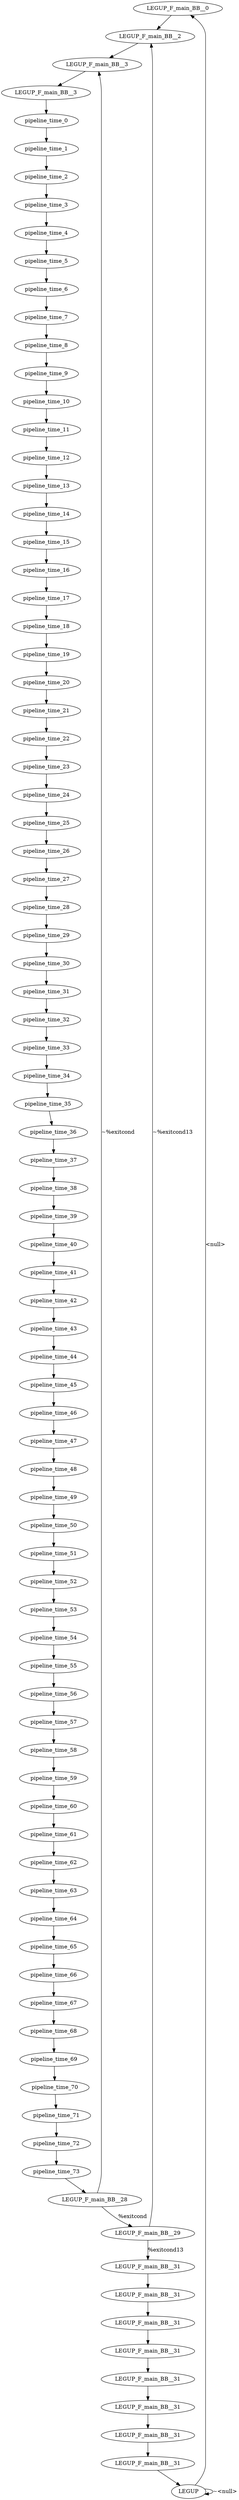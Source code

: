 digraph {
Node0x33860e0[label="LEGUP_F_main_BB__0"];
Node0x3385ee0[label="LEGUP"];
Node0x3385ee0 -> Node0x33860e0[label="<null>"];
Node0x3385ee0 -> Node0x3385ee0[label="~<null>"];
Node0x3386220[label="LEGUP_F_main_BB__2"];
Node0x33860e0 -> Node0x3386220;
Node0x3386360[label="LEGUP_F_main_BB__3"];
Node0x3386220 -> Node0x3386360;
Node0x33864a0[label="LEGUP_F_main_BB__3"];
Node0x3386360 -> Node0x33864a0;
Node0x33865e0[label="pipeline_time_0"];
Node0x33864a0 -> Node0x33865e0;
Node0x3389830[label="pipeline_time_1"];
Node0x33865e0 -> Node0x3389830;
Node0x33896f0[label="pipeline_time_2"];
Node0x3389830 -> Node0x33896f0;
Node0x33895b0[label="pipeline_time_3"];
Node0x33896f0 -> Node0x33895b0;
Node0x3389470[label="pipeline_time_4"];
Node0x33895b0 -> Node0x3389470;
Node0x3389330[label="pipeline_time_5"];
Node0x3389470 -> Node0x3389330;
Node0x33891f0[label="pipeline_time_6"];
Node0x3389330 -> Node0x33891f0;
Node0x33917d0[label="pipeline_time_7"];
Node0x33891f0 -> Node0x33917d0;
Node0x3391690[label="pipeline_time_8"];
Node0x33917d0 -> Node0x3391690;
Node0x3391550[label="pipeline_time_9"];
Node0x3391690 -> Node0x3391550;
Node0x33bb8a0[label="pipeline_time_10"];
Node0x3391550 -> Node0x33bb8a0;
Node0x3389cc0[label="pipeline_time_11"];
Node0x33bb8a0 -> Node0x3389cc0;
Node0x33bbac0[label="pipeline_time_12"];
Node0x3389cc0 -> Node0x33bbac0;
Node0x33bbb90[label="pipeline_time_13"];
Node0x33bbac0 -> Node0x33bbb90;
Node0x3385c40[label="pipeline_time_14"];
Node0x33bbb90 -> Node0x3385c40;
Node0x3385d90[label="pipeline_time_15"];
Node0x3385c40 -> Node0x3385d90;
Node0x3392130[label="pipeline_time_16"];
Node0x3385d90 -> Node0x3392130;
Node0x3392280[label="pipeline_time_17"];
Node0x3392130 -> Node0x3392280;
Node0x33923d0[label="pipeline_time_18"];
Node0x3392280 -> Node0x33923d0;
Node0x3392520[label="pipeline_time_19"];
Node0x33923d0 -> Node0x3392520;
Node0x3392670[label="pipeline_time_20"];
Node0x3392520 -> Node0x3392670;
Node0x33927c0[label="pipeline_time_21"];
Node0x3392670 -> Node0x33927c0;
Node0x3392910[label="pipeline_time_22"];
Node0x33927c0 -> Node0x3392910;
Node0x3392a60[label="pipeline_time_23"];
Node0x3392910 -> Node0x3392a60;
Node0x3386f20[label="pipeline_time_24"];
Node0x3392a60 -> Node0x3386f20;
Node0x3387070[label="pipeline_time_25"];
Node0x3386f20 -> Node0x3387070;
Node0x33871c0[label="pipeline_time_26"];
Node0x3387070 -> Node0x33871c0;
Node0x3387310[label="pipeline_time_27"];
Node0x33871c0 -> Node0x3387310;
Node0x3387460[label="pipeline_time_28"];
Node0x3387310 -> Node0x3387460;
Node0x33875b0[label="pipeline_time_29"];
Node0x3387460 -> Node0x33875b0;
Node0x3387700[label="pipeline_time_30"];
Node0x33875b0 -> Node0x3387700;
Node0x3387850[label="pipeline_time_31"];
Node0x3387700 -> Node0x3387850;
Node0x33879a0[label="pipeline_time_32"];
Node0x3387850 -> Node0x33879a0;
Node0x3387af0[label="pipeline_time_33"];
Node0x33879a0 -> Node0x3387af0;
Node0x3387c40[label="pipeline_time_34"];
Node0x3387af0 -> Node0x3387c40;
Node0x3387d90[label="pipeline_time_35"];
Node0x3387c40 -> Node0x3387d90;
Node0x3387ee0[label="pipeline_time_36"];
Node0x3387d90 -> Node0x3387ee0;
Node0x3388030[label="pipeline_time_37"];
Node0x3387ee0 -> Node0x3388030;
Node0x3388180[label="pipeline_time_38"];
Node0x3388030 -> Node0x3388180;
Node0x33882d0[label="pipeline_time_39"];
Node0x3388180 -> Node0x33882d0;
Node0x3388420[label="pipeline_time_40"];
Node0x33882d0 -> Node0x3388420;
Node0x3388570[label="pipeline_time_41"];
Node0x3388420 -> Node0x3388570;
Node0x33886c0[label="pipeline_time_42"];
Node0x3388570 -> Node0x33886c0;
Node0x3388810[label="pipeline_time_43"];
Node0x33886c0 -> Node0x3388810;
Node0x3388960[label="pipeline_time_44"];
Node0x3388810 -> Node0x3388960;
Node0x3388ab0[label="pipeline_time_45"];
Node0x3388960 -> Node0x3388ab0;
Node0x3388c00[label="pipeline_time_46"];
Node0x3388ab0 -> Node0x3388c00;
Node0x3388d50[label="pipeline_time_47"];
Node0x3388c00 -> Node0x3388d50;
Node0x3388ea0[label="pipeline_time_48"];
Node0x3388d50 -> Node0x3388ea0;
Node0x3388ff0[label="pipeline_time_49"];
Node0x3388ea0 -> Node0x3388ff0;
Node0x338b260[label="pipeline_time_50"];
Node0x3388ff0 -> Node0x338b260;
Node0x338b3b0[label="pipeline_time_51"];
Node0x338b260 -> Node0x338b3b0;
Node0x338b500[label="pipeline_time_52"];
Node0x338b3b0 -> Node0x338b500;
Node0x338b650[label="pipeline_time_53"];
Node0x338b500 -> Node0x338b650;
Node0x338b7a0[label="pipeline_time_54"];
Node0x338b650 -> Node0x338b7a0;
Node0x338b8f0[label="pipeline_time_55"];
Node0x338b7a0 -> Node0x338b8f0;
Node0x338ba40[label="pipeline_time_56"];
Node0x338b8f0 -> Node0x338ba40;
Node0x338bb90[label="pipeline_time_57"];
Node0x338ba40 -> Node0x338bb90;
Node0x338bce0[label="pipeline_time_58"];
Node0x338bb90 -> Node0x338bce0;
Node0x338be30[label="pipeline_time_59"];
Node0x338bce0 -> Node0x338be30;
Node0x338bf80[label="pipeline_time_60"];
Node0x338be30 -> Node0x338bf80;
Node0x338c0d0[label="pipeline_time_61"];
Node0x338bf80 -> Node0x338c0d0;
Node0x338c220[label="pipeline_time_62"];
Node0x338c0d0 -> Node0x338c220;
Node0x338c370[label="pipeline_time_63"];
Node0x338c220 -> Node0x338c370;
Node0x338c4c0[label="pipeline_time_64"];
Node0x338c370 -> Node0x338c4c0;
Node0x338c610[label="pipeline_time_65"];
Node0x338c4c0 -> Node0x338c610;
Node0x338c760[label="pipeline_time_66"];
Node0x338c610 -> Node0x338c760;
Node0x338c8b0[label="pipeline_time_67"];
Node0x338c760 -> Node0x338c8b0;
Node0x338ca00[label="pipeline_time_68"];
Node0x338c8b0 -> Node0x338ca00;
Node0x338cb50[label="pipeline_time_69"];
Node0x338ca00 -> Node0x338cb50;
Node0x338cca0[label="pipeline_time_70"];
Node0x338cb50 -> Node0x338cca0;
Node0x338cdf0[label="pipeline_time_71"];
Node0x338cca0 -> Node0x338cdf0;
Node0x338cf40[label="pipeline_time_72"];
Node0x338cdf0 -> Node0x338cf40;
Node0x338d090[label="pipeline_time_73"];
Node0x338cf40 -> Node0x338d090;
Node0x3386720[label="LEGUP_F_main_BB__28"];
Node0x338d090 -> Node0x3386720;
Node0x3386860[label="LEGUP_F_main_BB__29"];
Node0x3386720 -> Node0x3386860[label="%exitcond"];
Node0x3386720 -> Node0x3386360[label="~%exitcond"];
Node0x33869a0[label="LEGUP_F_main_BB__31"];
Node0x3386860 -> Node0x33869a0[label="%exitcond13"];
Node0x3386860 -> Node0x3386220[label="~%exitcond13"];
Node0x3386ae0[label="LEGUP_F_main_BB__31"];
Node0x33869a0 -> Node0x3386ae0;
Node0x3386c20[label="LEGUP_F_main_BB__31"];
Node0x3386ae0 -> Node0x3386c20;
Node0x3386d60[label="LEGUP_F_main_BB__31"];
Node0x3386c20 -> Node0x3386d60;
Node0x33910c0[label="LEGUP_F_main_BB__31"];
Node0x3386d60 -> Node0x33910c0;
Node0x33911c0[label="LEGUP_F_main_BB__31"];
Node0x33910c0 -> Node0x33911c0;
Node0x3391300[label="LEGUP_F_main_BB__31"];
Node0x33911c0 -> Node0x3391300;
Node0x3391440[label="LEGUP_F_main_BB__31"];
Node0x3391300 -> Node0x3391440;
Node0x3391440 -> Node0x3385ee0;
}
